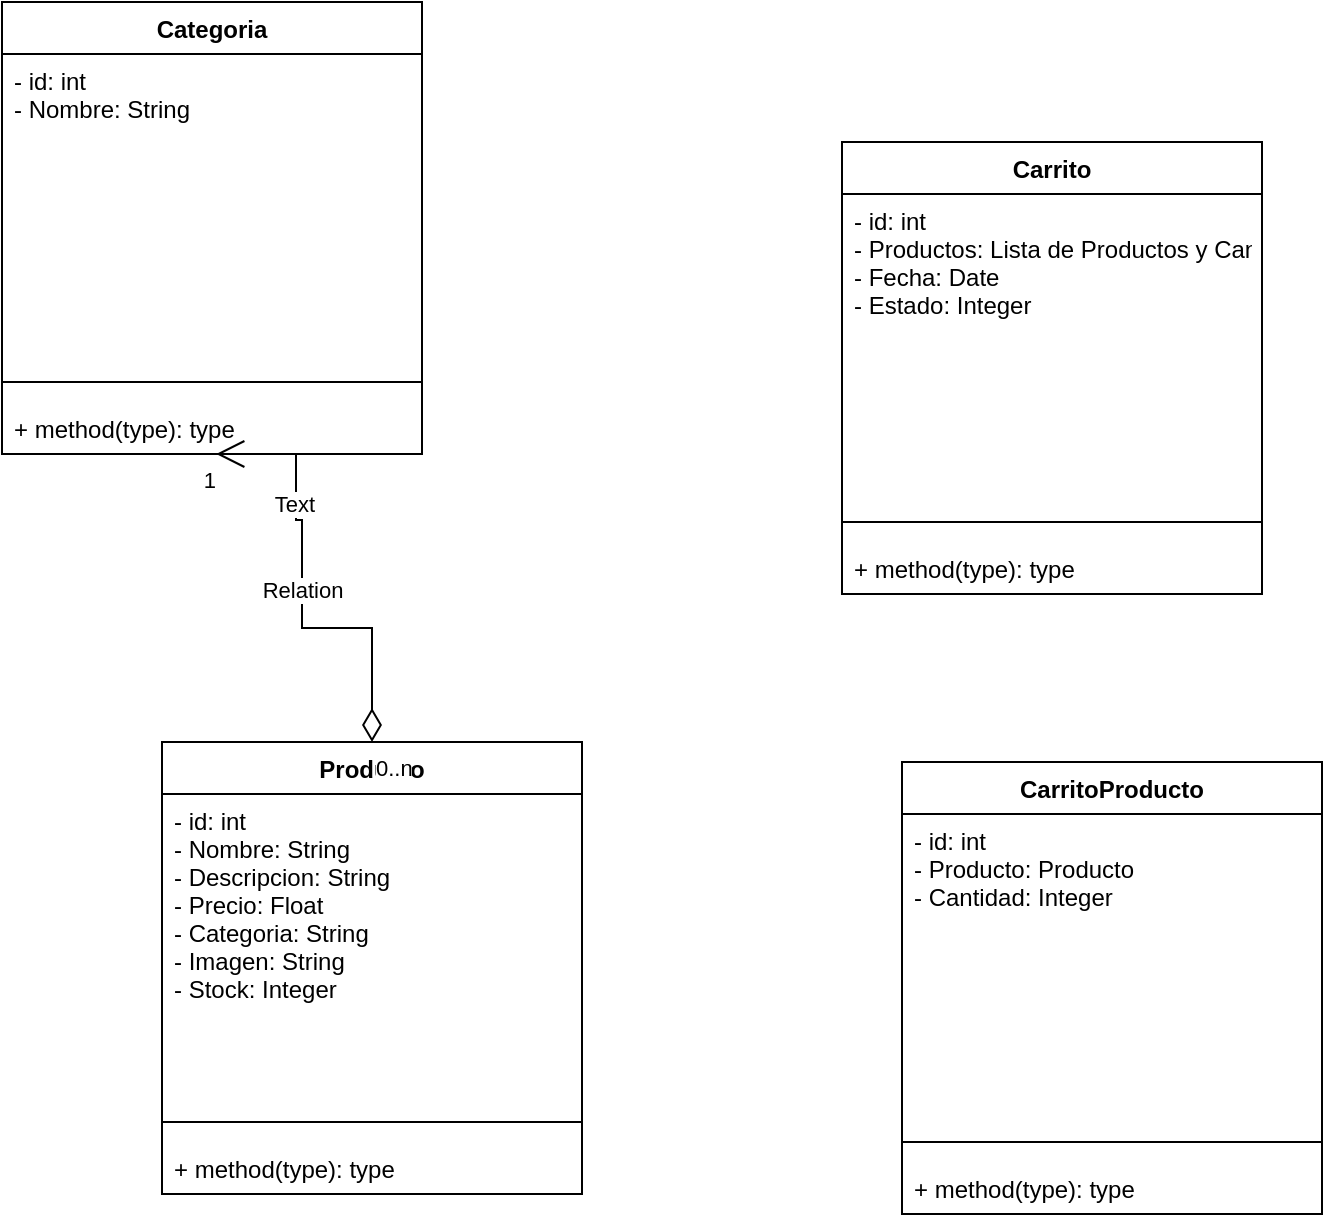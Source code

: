 <mxfile version="20.2.7" type="device"><diagram id="aB5BprGLmPj10Xqr7_kp" name="Page-1"><mxGraphModel dx="1098" dy="667" grid="1" gridSize="10" guides="1" tooltips="1" connect="1" arrows="1" fold="1" page="1" pageScale="1" pageWidth="827" pageHeight="1169" math="0" shadow="0"><root><mxCell id="0"/><mxCell id="1" parent="0"/><mxCell id="B_IRJcI4dFP_rM7jNXAl-1" value="Categoria" style="swimlane;fontStyle=1;align=center;verticalAlign=top;childLayout=stackLayout;horizontal=1;startSize=26;horizontalStack=0;resizeParent=1;resizeParentMax=0;resizeLast=0;collapsible=1;marginBottom=0;rotation=0;direction=east;" parent="1" vertex="1"><mxGeometry x="70" y="60" width="210" height="226" as="geometry"><mxRectangle x="360" y="150" width="100" height="30" as="alternateBounds"/></mxGeometry></mxCell><mxCell id="B_IRJcI4dFP_rM7jNXAl-2" value="- id: int&#10;- Nombre: String" style="text;strokeColor=none;fillColor=none;align=left;verticalAlign=top;spacingLeft=4;spacingRight=4;overflow=hidden;rotatable=0;points=[[0,0.5],[1,0.5]];portConstraint=eastwest;rotation=0;" parent="B_IRJcI4dFP_rM7jNXAl-1" vertex="1"><mxGeometry y="26" width="210" height="154" as="geometry"/></mxCell><mxCell id="B_IRJcI4dFP_rM7jNXAl-3" value="" style="line;strokeWidth=1;fillColor=none;align=left;verticalAlign=middle;spacingTop=-1;spacingLeft=3;spacingRight=3;rotatable=0;labelPosition=right;points=[];portConstraint=eastwest;rotation=0;" parent="B_IRJcI4dFP_rM7jNXAl-1" vertex="1"><mxGeometry y="180" width="210" height="20" as="geometry"/></mxCell><mxCell id="B_IRJcI4dFP_rM7jNXAl-4" value="+ method(type): type" style="text;strokeColor=none;fillColor=none;align=left;verticalAlign=top;spacingLeft=4;spacingRight=4;overflow=hidden;rotatable=0;points=[[0,0.5],[1,0.5]];portConstraint=eastwest;rotation=0;" parent="B_IRJcI4dFP_rM7jNXAl-1" vertex="1"><mxGeometry y="200" width="210" height="26" as="geometry"/></mxCell><mxCell id="ZQEEOKCGH1Dy-jbQmgxP-1" value="Producto" style="swimlane;fontStyle=1;align=center;verticalAlign=top;childLayout=stackLayout;horizontal=1;startSize=26;horizontalStack=0;resizeParent=1;resizeParentMax=0;resizeLast=0;collapsible=1;marginBottom=0;rotation=0;direction=east;" vertex="1" parent="1"><mxGeometry x="150" y="430" width="210" height="226" as="geometry"><mxRectangle x="360" y="150" width="100" height="30" as="alternateBounds"/></mxGeometry></mxCell><mxCell id="ZQEEOKCGH1Dy-jbQmgxP-2" value="- id: int&#10;- Nombre: String&#10;- Descripcion: String&#10;- Precio: Float&#10;- Categoria: String&#10;- Imagen: String&#10;- Stock: Integer" style="text;strokeColor=none;fillColor=none;align=left;verticalAlign=top;spacingLeft=4;spacingRight=4;overflow=hidden;rotatable=0;points=[[0,0.5],[1,0.5]];portConstraint=eastwest;rotation=0;" vertex="1" parent="ZQEEOKCGH1Dy-jbQmgxP-1"><mxGeometry y="26" width="210" height="154" as="geometry"/></mxCell><mxCell id="ZQEEOKCGH1Dy-jbQmgxP-3" value="" style="line;strokeWidth=1;fillColor=none;align=left;verticalAlign=middle;spacingTop=-1;spacingLeft=3;spacingRight=3;rotatable=0;labelPosition=right;points=[];portConstraint=eastwest;rotation=0;" vertex="1" parent="ZQEEOKCGH1Dy-jbQmgxP-1"><mxGeometry y="180" width="210" height="20" as="geometry"/></mxCell><mxCell id="ZQEEOKCGH1Dy-jbQmgxP-4" value="+ method(type): type" style="text;strokeColor=none;fillColor=none;align=left;verticalAlign=top;spacingLeft=4;spacingRight=4;overflow=hidden;rotatable=0;points=[[0,0.5],[1,0.5]];portConstraint=eastwest;rotation=0;" vertex="1" parent="ZQEEOKCGH1Dy-jbQmgxP-1"><mxGeometry y="200" width="210" height="26" as="geometry"/></mxCell><mxCell id="ZQEEOKCGH1Dy-jbQmgxP-5" value="Carrito" style="swimlane;fontStyle=1;align=center;verticalAlign=top;childLayout=stackLayout;horizontal=1;startSize=26;horizontalStack=0;resizeParent=1;resizeParentMax=0;resizeLast=0;collapsible=1;marginBottom=0;rotation=0;direction=east;" vertex="1" parent="1"><mxGeometry x="490" y="130" width="210" height="226" as="geometry"><mxRectangle x="360" y="150" width="100" height="30" as="alternateBounds"/></mxGeometry></mxCell><mxCell id="ZQEEOKCGH1Dy-jbQmgxP-6" value="- id: int&#10;- Productos: Lista de Productos y Cantidades&#10;- Fecha: Date&#10;- Estado: Integer" style="text;strokeColor=none;fillColor=none;align=left;verticalAlign=top;spacingLeft=4;spacingRight=4;overflow=hidden;rotatable=0;points=[[0,0.5],[1,0.5]];portConstraint=eastwest;rotation=0;" vertex="1" parent="ZQEEOKCGH1Dy-jbQmgxP-5"><mxGeometry y="26" width="210" height="154" as="geometry"/></mxCell><mxCell id="ZQEEOKCGH1Dy-jbQmgxP-7" value="" style="line;strokeWidth=1;fillColor=none;align=left;verticalAlign=middle;spacingTop=-1;spacingLeft=3;spacingRight=3;rotatable=0;labelPosition=right;points=[];portConstraint=eastwest;rotation=0;" vertex="1" parent="ZQEEOKCGH1Dy-jbQmgxP-5"><mxGeometry y="180" width="210" height="20" as="geometry"/></mxCell><mxCell id="ZQEEOKCGH1Dy-jbQmgxP-8" value="+ method(type): type" style="text;strokeColor=none;fillColor=none;align=left;verticalAlign=top;spacingLeft=4;spacingRight=4;overflow=hidden;rotatable=0;points=[[0,0.5],[1,0.5]];portConstraint=eastwest;rotation=0;" vertex="1" parent="ZQEEOKCGH1Dy-jbQmgxP-5"><mxGeometry y="200" width="210" height="26" as="geometry"/></mxCell><mxCell id="ZQEEOKCGH1Dy-jbQmgxP-9" value="CarritoProducto" style="swimlane;fontStyle=1;align=center;verticalAlign=top;childLayout=stackLayout;horizontal=1;startSize=26;horizontalStack=0;resizeParent=1;resizeParentMax=0;resizeLast=0;collapsible=1;marginBottom=0;rotation=0;direction=east;" vertex="1" parent="1"><mxGeometry x="520" y="440" width="210" height="226" as="geometry"><mxRectangle x="360" y="150" width="100" height="30" as="alternateBounds"/></mxGeometry></mxCell><mxCell id="ZQEEOKCGH1Dy-jbQmgxP-10" value="- id: int&#10;- Producto: Producto&#10;- Cantidad: Integer" style="text;strokeColor=none;fillColor=none;align=left;verticalAlign=top;spacingLeft=4;spacingRight=4;overflow=hidden;rotatable=0;points=[[0,0.5],[1,0.5]];portConstraint=eastwest;rotation=0;" vertex="1" parent="ZQEEOKCGH1Dy-jbQmgxP-9"><mxGeometry y="26" width="210" height="154" as="geometry"/></mxCell><mxCell id="ZQEEOKCGH1Dy-jbQmgxP-11" value="" style="line;strokeWidth=1;fillColor=none;align=left;verticalAlign=middle;spacingTop=-1;spacingLeft=3;spacingRight=3;rotatable=0;labelPosition=right;points=[];portConstraint=eastwest;rotation=0;" vertex="1" parent="ZQEEOKCGH1Dy-jbQmgxP-9"><mxGeometry y="180" width="210" height="20" as="geometry"/></mxCell><mxCell id="ZQEEOKCGH1Dy-jbQmgxP-12" value="+ method(type): type" style="text;strokeColor=none;fillColor=none;align=left;verticalAlign=top;spacingLeft=4;spacingRight=4;overflow=hidden;rotatable=0;points=[[0,0.5],[1,0.5]];portConstraint=eastwest;rotation=0;" vertex="1" parent="ZQEEOKCGH1Dy-jbQmgxP-9"><mxGeometry y="200" width="210" height="26" as="geometry"/></mxCell><mxCell id="ZQEEOKCGH1Dy-jbQmgxP-13" value="Relation" style="endArrow=open;html=1;endSize=12;startArrow=diamondThin;startSize=14;startFill=0;edgeStyle=orthogonalEdgeStyle;rounded=0;exitX=0.5;exitY=0;exitDx=0;exitDy=0;entryX=0.51;entryY=1;entryDx=0;entryDy=0;entryPerimeter=0;" edge="1" parent="1" source="ZQEEOKCGH1Dy-jbQmgxP-1" target="B_IRJcI4dFP_rM7jNXAl-4"><mxGeometry relative="1" as="geometry"><mxPoint x="280" y="380" as="sourcePoint"/><mxPoint x="440" y="380" as="targetPoint"/><Array as="points"><mxPoint x="255" y="373"/><mxPoint x="220" y="373"/><mxPoint x="220" y="319"/><mxPoint x="217" y="319"/></Array></mxGeometry></mxCell><mxCell id="ZQEEOKCGH1Dy-jbQmgxP-14" value="0..n" style="edgeLabel;resizable=0;html=1;align=left;verticalAlign=top;" connectable="0" vertex="1" parent="ZQEEOKCGH1Dy-jbQmgxP-13"><mxGeometry x="-1" relative="1" as="geometry"/></mxCell><mxCell id="ZQEEOKCGH1Dy-jbQmgxP-15" value="1" style="edgeLabel;resizable=0;html=1;align=right;verticalAlign=top;" connectable="0" vertex="1" parent="ZQEEOKCGH1Dy-jbQmgxP-13"><mxGeometry x="1" relative="1" as="geometry"/></mxCell><mxCell id="ZQEEOKCGH1Dy-jbQmgxP-20" value="Text" style="edgeLabel;html=1;align=center;verticalAlign=middle;resizable=0;points=[];" vertex="1" connectable="0" parent="ZQEEOKCGH1Dy-jbQmgxP-13"><mxGeometry x="0.413" y="1" relative="1" as="geometry"><mxPoint as="offset"/></mxGeometry></mxCell></root></mxGraphModel></diagram></mxfile>